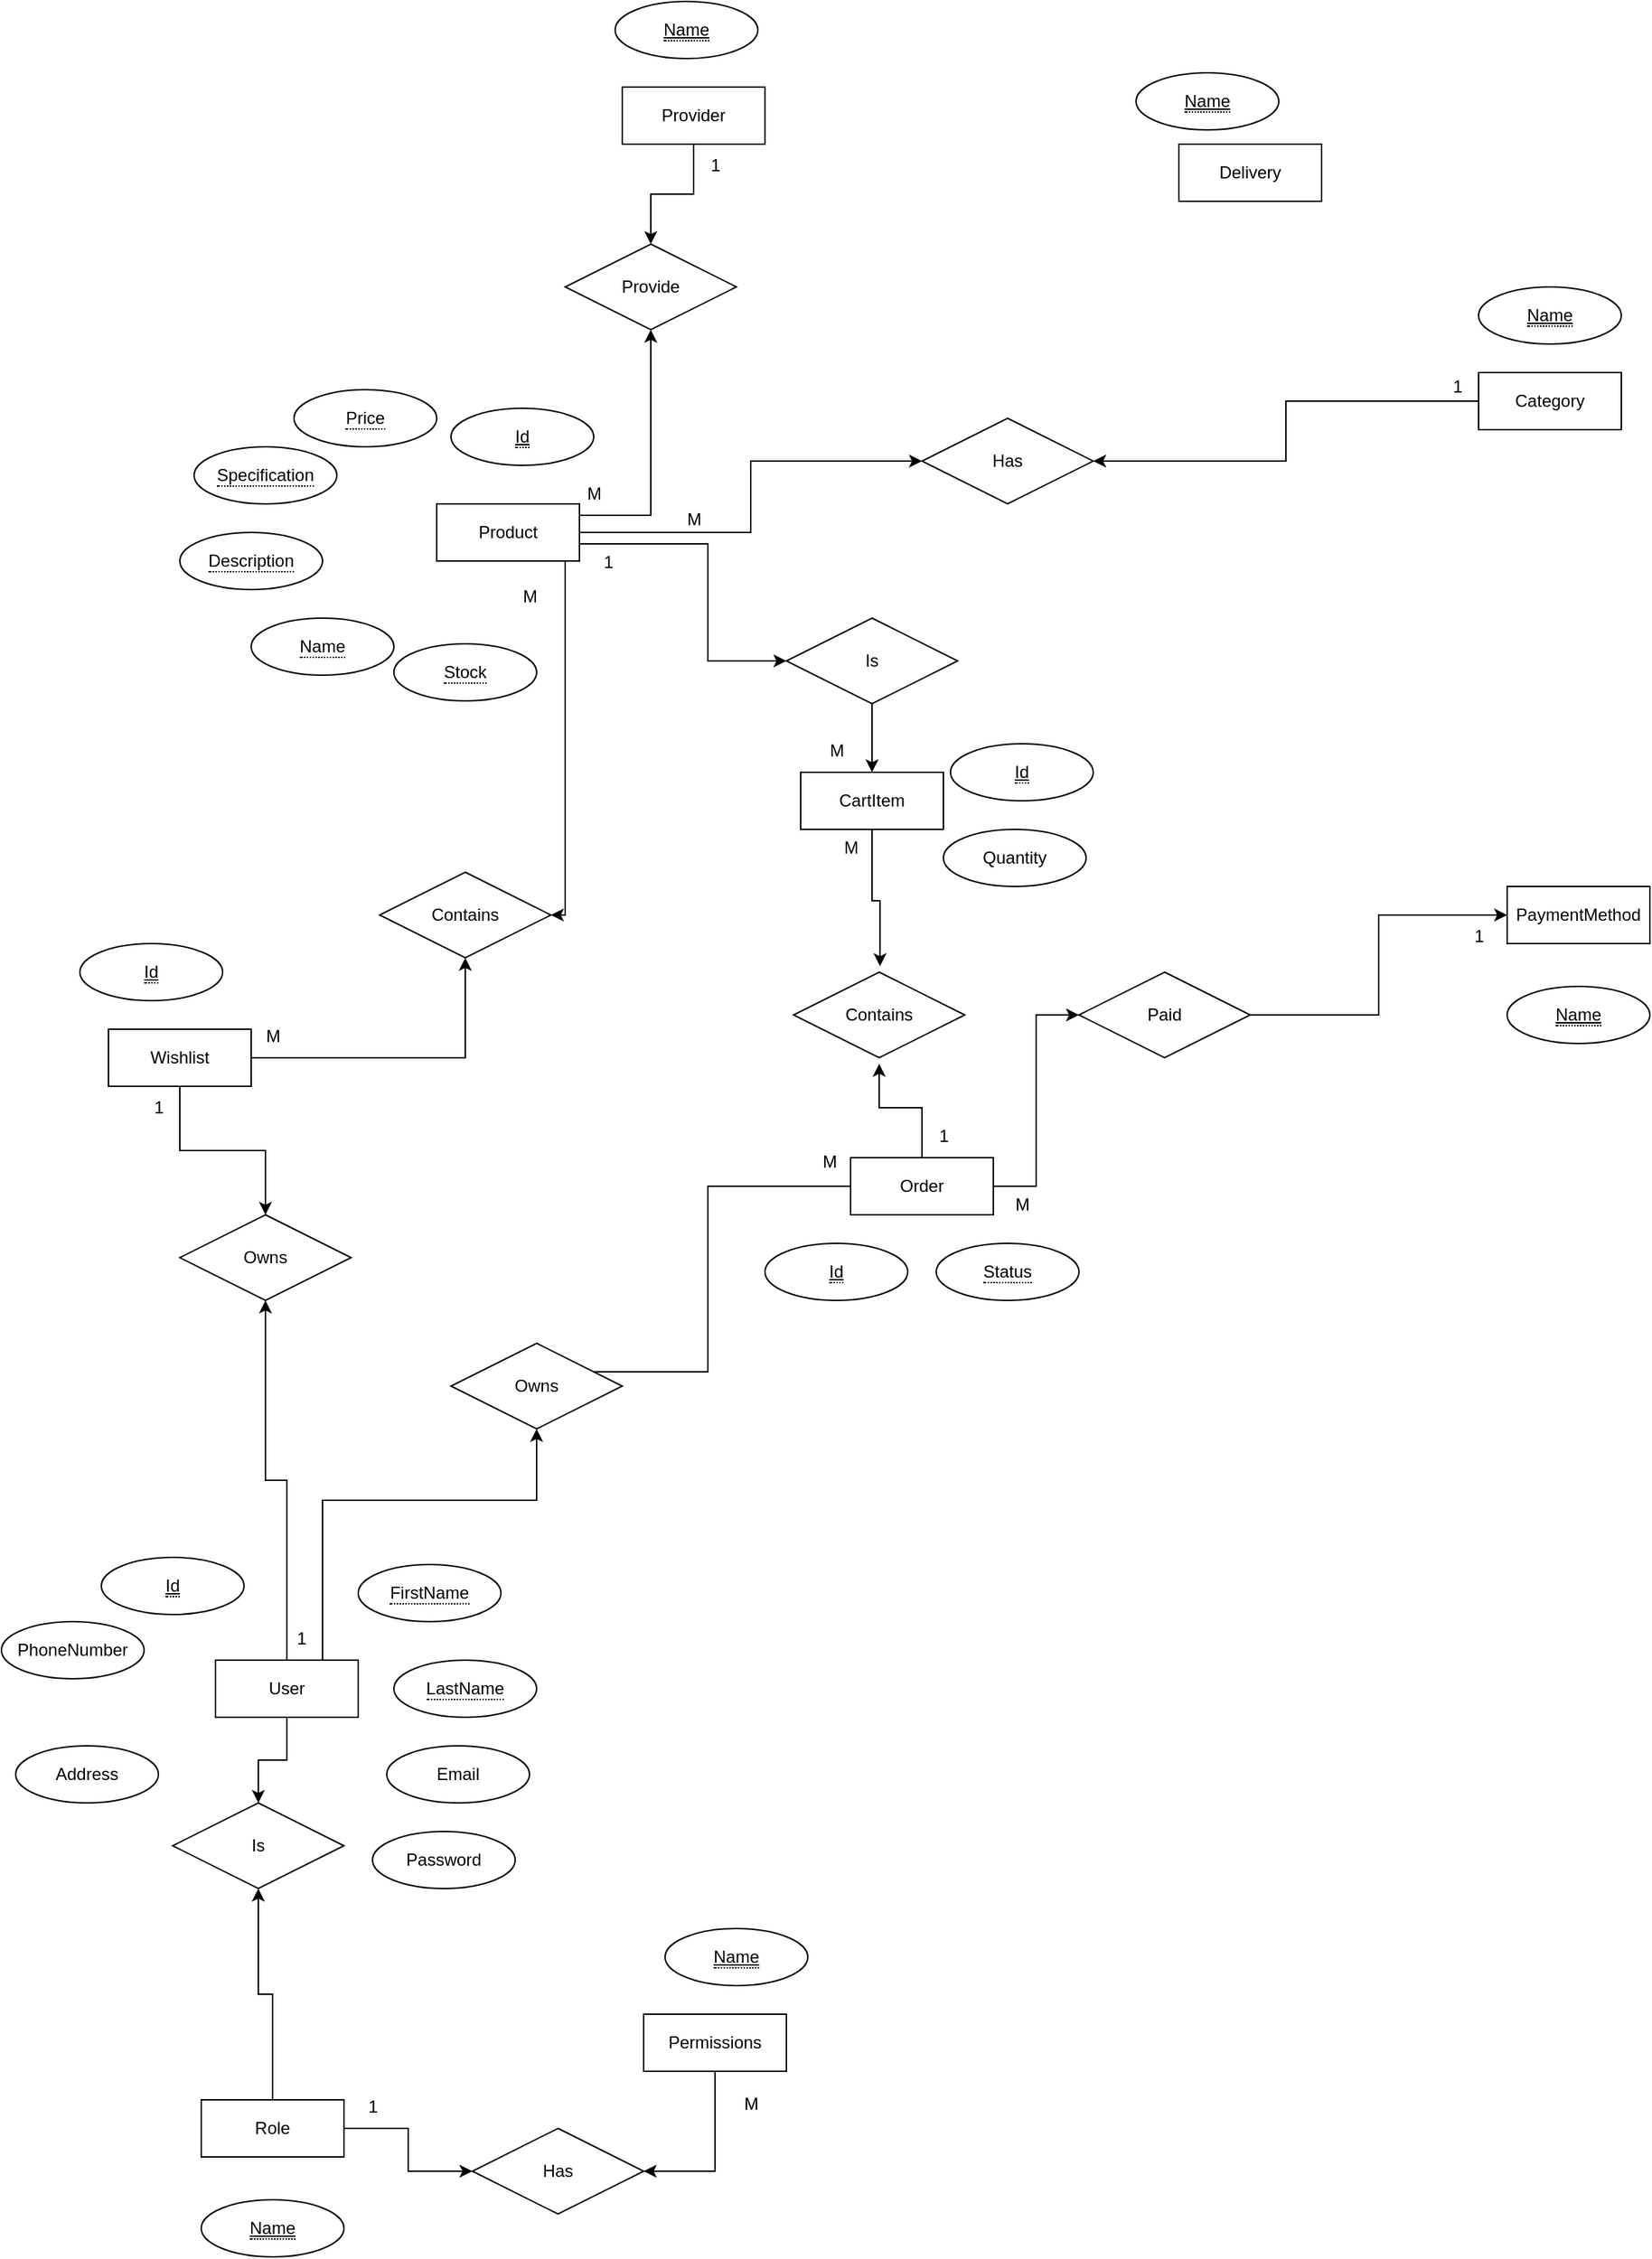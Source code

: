 <mxfile version="24.4.0" type="device">
  <diagram name="ER" id="dL-1l5X2IeQxFBW_eDm6">
    <mxGraphModel dx="2429" dy="1881" grid="1" gridSize="10" guides="1" tooltips="1" connect="1" arrows="1" fold="1" page="1" pageScale="1" pageWidth="850" pageHeight="1100" math="0" shadow="0">
      <root>
        <mxCell id="0" />
        <mxCell id="1" parent="0" />
        <mxCell id="ull9HzAyHIJgzkLYzQm1-15" style="edgeStyle=orthogonalEdgeStyle;rounded=0;orthogonalLoop=1;jettySize=auto;html=1;entryX=0;entryY=0.5;entryDx=0;entryDy=0;" parent="1" source="ull9HzAyHIJgzkLYzQm1-1" target="ull9HzAyHIJgzkLYzQm1-19" edge="1">
          <mxGeometry relative="1" as="geometry">
            <mxPoint x="400" y="220" as="targetPoint" />
          </mxGeometry>
        </mxCell>
        <mxCell id="ull9HzAyHIJgzkLYzQm1-32" style="edgeStyle=orthogonalEdgeStyle;rounded=0;orthogonalLoop=1;jettySize=auto;html=1;" parent="1" source="ull9HzAyHIJgzkLYzQm1-1" target="ull9HzAyHIJgzkLYzQm1-31" edge="1">
          <mxGeometry relative="1" as="geometry">
            <Array as="points">
              <mxPoint x="60" y="290" />
            </Array>
          </mxGeometry>
        </mxCell>
        <mxCell id="ull9HzAyHIJgzkLYzQm1-40" style="edgeStyle=orthogonalEdgeStyle;rounded=0;orthogonalLoop=1;jettySize=auto;html=1;" parent="1" source="ull9HzAyHIJgzkLYzQm1-1" target="ull9HzAyHIJgzkLYzQm1-39" edge="1">
          <mxGeometry relative="1" as="geometry">
            <Array as="points">
              <mxPoint x="-40" y="550" />
            </Array>
          </mxGeometry>
        </mxCell>
        <mxCell id="ull9HzAyHIJgzkLYzQm1-55" style="edgeStyle=orthogonalEdgeStyle;rounded=0;orthogonalLoop=1;jettySize=auto;html=1;entryX=0.5;entryY=1;entryDx=0;entryDy=0;" parent="1" source="ull9HzAyHIJgzkLYzQm1-1" target="ull9HzAyHIJgzkLYzQm1-51" edge="1">
          <mxGeometry relative="1" as="geometry">
            <Array as="points">
              <mxPoint x="20" y="270" />
            </Array>
          </mxGeometry>
        </mxCell>
        <mxCell id="ull9HzAyHIJgzkLYzQm1-1" value="Product" style="whiteSpace=wrap;html=1;align=center;" parent="1" vertex="1">
          <mxGeometry x="-130" y="262" width="100" height="40" as="geometry" />
        </mxCell>
        <mxCell id="ull9HzAyHIJgzkLYzQm1-2" value="PaymentMethod" style="whiteSpace=wrap;html=1;align=center;" parent="1" vertex="1">
          <mxGeometry x="620" y="530" width="100" height="40" as="geometry" />
        </mxCell>
        <mxCell id="ull9HzAyHIJgzkLYzQm1-3" value="&lt;span style=&quot;border-bottom: 1px dotted&quot;&gt;Name&lt;/span&gt;" style="ellipse;whiteSpace=wrap;html=1;align=center;" parent="1" vertex="1">
          <mxGeometry x="-260" y="342" width="100" height="40" as="geometry" />
        </mxCell>
        <mxCell id="ull9HzAyHIJgzkLYzQm1-4" value="&lt;span style=&quot;border-bottom: 1px dotted&quot;&gt;Description&lt;/span&gt;" style="ellipse;whiteSpace=wrap;html=1;align=center;" parent="1" vertex="1">
          <mxGeometry x="-310" y="282" width="100" height="40" as="geometry" />
        </mxCell>
        <mxCell id="ull9HzAyHIJgzkLYzQm1-5" value="&lt;span style=&quot;border-bottom: 1px dotted&quot;&gt;Specification&lt;/span&gt;" style="ellipse;whiteSpace=wrap;html=1;align=center;" parent="1" vertex="1">
          <mxGeometry x="-300" y="222" width="100" height="40" as="geometry" />
        </mxCell>
        <mxCell id="ull9HzAyHIJgzkLYzQm1-6" value="&lt;span style=&quot;border-bottom: 1px dotted&quot;&gt;Price&lt;/span&gt;" style="ellipse;whiteSpace=wrap;html=1;align=center;" parent="1" vertex="1">
          <mxGeometry x="-230" y="182" width="100" height="40" as="geometry" />
        </mxCell>
        <mxCell id="ull9HzAyHIJgzkLYzQm1-7" value="&lt;span style=&quot;border-bottom: 1px dotted&quot;&gt;Stock&lt;/span&gt;" style="ellipse;whiteSpace=wrap;html=1;align=center;" parent="1" vertex="1">
          <mxGeometry x="-160" y="360" width="100" height="40" as="geometry" />
        </mxCell>
        <mxCell id="ull9HzAyHIJgzkLYzQm1-14" style="edgeStyle=orthogonalEdgeStyle;rounded=0;orthogonalLoop=1;jettySize=auto;html=1;entryX=1;entryY=0.5;entryDx=0;entryDy=0;" parent="1" source="ull9HzAyHIJgzkLYzQm1-9" target="ull9HzAyHIJgzkLYzQm1-19" edge="1">
          <mxGeometry relative="1" as="geometry">
            <mxPoint x="520.0" y="220" as="targetPoint" />
          </mxGeometry>
        </mxCell>
        <mxCell id="ull9HzAyHIJgzkLYzQm1-9" value="Category" style="whiteSpace=wrap;html=1;align=center;" parent="1" vertex="1">
          <mxGeometry x="600" y="170" width="100" height="40" as="geometry" />
        </mxCell>
        <mxCell id="ull9HzAyHIJgzkLYzQm1-11" value="&lt;span style=&quot;border-bottom: 1px dotted&quot;&gt;&lt;u&gt;Name&lt;/u&gt;&lt;/span&gt;" style="ellipse;whiteSpace=wrap;html=1;align=center;" parent="1" vertex="1">
          <mxGeometry x="620" y="600" width="100" height="40" as="geometry" />
        </mxCell>
        <mxCell id="ull9HzAyHIJgzkLYzQm1-12" value="&lt;span style=&quot;border-bottom: 1px dotted&quot;&gt;&lt;u&gt;Name&lt;/u&gt;&lt;/span&gt;" style="ellipse;whiteSpace=wrap;html=1;align=center;" parent="1" vertex="1">
          <mxGeometry x="600" y="110" width="100" height="40" as="geometry" />
        </mxCell>
        <mxCell id="ull9HzAyHIJgzkLYzQm1-16" value="1" style="text;html=1;align=center;verticalAlign=middle;resizable=0;points=[];autosize=1;strokeColor=none;fillColor=none;" parent="1" vertex="1">
          <mxGeometry x="570" y="165" width="30" height="30" as="geometry" />
        </mxCell>
        <mxCell id="ull9HzAyHIJgzkLYzQm1-17" value="M" style="text;html=1;align=center;verticalAlign=middle;resizable=0;points=[];autosize=1;strokeColor=none;fillColor=none;" parent="1" vertex="1">
          <mxGeometry x="-35" y="240" width="30" height="30" as="geometry" />
        </mxCell>
        <mxCell id="ull9HzAyHIJgzkLYzQm1-19" value="Has" style="shape=rhombus;perimeter=rhombusPerimeter;whiteSpace=wrap;html=1;align=center;" parent="1" vertex="1">
          <mxGeometry x="210" y="202" width="120" height="60" as="geometry" />
        </mxCell>
        <mxCell id="ull9HzAyHIJgzkLYzQm1-27" style="edgeStyle=orthogonalEdgeStyle;rounded=0;orthogonalLoop=1;jettySize=auto;html=1;entryX=0;entryY=0.5;entryDx=0;entryDy=0;" parent="1" source="ull9HzAyHIJgzkLYzQm1-25" target="ull9HzAyHIJgzkLYzQm1-26" edge="1">
          <mxGeometry relative="1" as="geometry" />
        </mxCell>
        <mxCell id="ull9HzAyHIJgzkLYzQm1-77" style="edgeStyle=orthogonalEdgeStyle;rounded=0;orthogonalLoop=1;jettySize=auto;html=1;entryX=0.5;entryY=0;entryDx=0;entryDy=0;" parent="1" source="ull9HzAyHIJgzkLYzQm1-25" target="ull9HzAyHIJgzkLYzQm1-74" edge="1">
          <mxGeometry relative="1" as="geometry">
            <Array as="points">
              <mxPoint x="60" y="740" />
              <mxPoint x="60" y="870" />
              <mxPoint x="-60" y="870" />
            </Array>
          </mxGeometry>
        </mxCell>
        <mxCell id="ull9HzAyHIJgzkLYzQm1-25" value="Order" style="whiteSpace=wrap;html=1;align=center;" parent="1" vertex="1">
          <mxGeometry x="160" y="720" width="100" height="40" as="geometry" />
        </mxCell>
        <mxCell id="ull9HzAyHIJgzkLYzQm1-28" style="edgeStyle=orthogonalEdgeStyle;rounded=0;orthogonalLoop=1;jettySize=auto;html=1;entryX=0;entryY=0.5;entryDx=0;entryDy=0;" parent="1" source="ull9HzAyHIJgzkLYzQm1-26" target="ull9HzAyHIJgzkLYzQm1-2" edge="1">
          <mxGeometry relative="1" as="geometry" />
        </mxCell>
        <mxCell id="ull9HzAyHIJgzkLYzQm1-26" value="Paid" style="shape=rhombus;perimeter=rhombusPerimeter;whiteSpace=wrap;html=1;align=center;" parent="1" vertex="1">
          <mxGeometry x="320" y="590" width="120" height="60" as="geometry" />
        </mxCell>
        <mxCell id="ull9HzAyHIJgzkLYzQm1-29" value="M" style="text;html=1;align=center;verticalAlign=middle;resizable=0;points=[];autosize=1;strokeColor=none;fillColor=none;" parent="1" vertex="1">
          <mxGeometry x="265" y="738" width="30" height="30" as="geometry" />
        </mxCell>
        <mxCell id="ull9HzAyHIJgzkLYzQm1-30" value="1" style="text;html=1;align=center;verticalAlign=middle;resizable=0;points=[];autosize=1;strokeColor=none;fillColor=none;" parent="1" vertex="1">
          <mxGeometry x="585" y="550" width="30" height="30" as="geometry" />
        </mxCell>
        <mxCell id="axK4vdtNVK-wGNHNiOYw-3" style="edgeStyle=orthogonalEdgeStyle;rounded=0;orthogonalLoop=1;jettySize=auto;html=1;" edge="1" parent="1" source="ull9HzAyHIJgzkLYzQm1-31" target="axK4vdtNVK-wGNHNiOYw-1">
          <mxGeometry relative="1" as="geometry" />
        </mxCell>
        <mxCell id="ull9HzAyHIJgzkLYzQm1-31" value="Is" style="shape=rhombus;perimeter=rhombusPerimeter;whiteSpace=wrap;html=1;align=center;" parent="1" vertex="1">
          <mxGeometry x="115" y="342" width="120" height="60" as="geometry" />
        </mxCell>
        <mxCell id="ull9HzAyHIJgzkLYzQm1-34" value="M" style="text;html=1;align=center;verticalAlign=middle;resizable=0;points=[];autosize=1;strokeColor=none;fillColor=none;" parent="1" vertex="1">
          <mxGeometry x="130" y="708" width="30" height="30" as="geometry" />
        </mxCell>
        <mxCell id="ull9HzAyHIJgzkLYzQm1-41" style="edgeStyle=orthogonalEdgeStyle;rounded=0;orthogonalLoop=1;jettySize=auto;html=1;" parent="1" source="ull9HzAyHIJgzkLYzQm1-37" target="ull9HzAyHIJgzkLYzQm1-39" edge="1">
          <mxGeometry relative="1" as="geometry" />
        </mxCell>
        <mxCell id="ull9HzAyHIJgzkLYzQm1-76" value="" style="edgeStyle=orthogonalEdgeStyle;rounded=0;orthogonalLoop=1;jettySize=auto;html=1;" parent="1" source="ull9HzAyHIJgzkLYzQm1-37" target="ull9HzAyHIJgzkLYzQm1-73" edge="1">
          <mxGeometry relative="1" as="geometry" />
        </mxCell>
        <mxCell id="ull9HzAyHIJgzkLYzQm1-37" value="Wishlist" style="whiteSpace=wrap;html=1;align=center;" parent="1" vertex="1">
          <mxGeometry x="-360" y="630" width="100" height="40" as="geometry" />
        </mxCell>
        <mxCell id="ull9HzAyHIJgzkLYzQm1-39" value="Contains" style="shape=rhombus;perimeter=rhombusPerimeter;whiteSpace=wrap;html=1;align=center;" parent="1" vertex="1">
          <mxGeometry x="-170" y="520" width="120" height="60" as="geometry" />
        </mxCell>
        <mxCell id="ull9HzAyHIJgzkLYzQm1-42" value="M" style="text;html=1;align=center;verticalAlign=middle;resizable=0;points=[];autosize=1;strokeColor=none;fillColor=none;" parent="1" vertex="1">
          <mxGeometry x="-260" y="620" width="30" height="30" as="geometry" />
        </mxCell>
        <mxCell id="ull9HzAyHIJgzkLYzQm1-44" value="&lt;span style=&quot;border-bottom: 1px dotted&quot;&gt;&lt;u&gt;Id&lt;/u&gt;&lt;/span&gt;" style="ellipse;whiteSpace=wrap;html=1;align=center;" parent="1" vertex="1">
          <mxGeometry x="100" y="780" width="100" height="40" as="geometry" />
        </mxCell>
        <mxCell id="ull9HzAyHIJgzkLYzQm1-45" value="&lt;span style=&quot;border-bottom: 1px dotted&quot;&gt;Status&lt;/span&gt;" style="ellipse;whiteSpace=wrap;html=1;align=center;" parent="1" vertex="1">
          <mxGeometry x="220" y="780" width="100" height="40" as="geometry" />
        </mxCell>
        <mxCell id="ull9HzAyHIJgzkLYzQm1-46" value="&lt;span style=&quot;border-bottom: 1px dotted&quot;&gt;&lt;u&gt;Id&lt;/u&gt;&lt;/span&gt;" style="ellipse;whiteSpace=wrap;html=1;align=center;" parent="1" vertex="1">
          <mxGeometry x="-120" y="195" width="100" height="40" as="geometry" />
        </mxCell>
        <mxCell id="ull9HzAyHIJgzkLYzQm1-47" value="&lt;span style=&quot;border-bottom: 1px dotted&quot;&gt;&lt;u&gt;Id&lt;/u&gt;&lt;/span&gt;" style="ellipse;whiteSpace=wrap;html=1;align=center;" parent="1" vertex="1">
          <mxGeometry x="-380" y="570" width="100" height="40" as="geometry" />
        </mxCell>
        <mxCell id="ull9HzAyHIJgzkLYzQm1-53" value="" style="edgeStyle=orthogonalEdgeStyle;rounded=0;orthogonalLoop=1;jettySize=auto;html=1;" parent="1" source="ull9HzAyHIJgzkLYzQm1-49" target="ull9HzAyHIJgzkLYzQm1-51" edge="1">
          <mxGeometry relative="1" as="geometry" />
        </mxCell>
        <mxCell id="ull9HzAyHIJgzkLYzQm1-49" value="Provider" style="whiteSpace=wrap;html=1;align=center;" parent="1" vertex="1">
          <mxGeometry y="-30" width="100" height="40" as="geometry" />
        </mxCell>
        <mxCell id="ull9HzAyHIJgzkLYzQm1-50" value="&lt;span style=&quot;border-bottom: 1px dotted&quot;&gt;&lt;u&gt;Name&lt;/u&gt;&lt;/span&gt;" style="ellipse;whiteSpace=wrap;html=1;align=center;" parent="1" vertex="1">
          <mxGeometry x="-5" y="-90" width="100" height="40" as="geometry" />
        </mxCell>
        <mxCell id="ull9HzAyHIJgzkLYzQm1-51" value="Provide" style="shape=rhombus;perimeter=rhombusPerimeter;whiteSpace=wrap;html=1;align=center;" parent="1" vertex="1">
          <mxGeometry x="-40" y="80" width="120" height="60" as="geometry" />
        </mxCell>
        <mxCell id="ull9HzAyHIJgzkLYzQm1-56" value="1" style="text;html=1;align=center;verticalAlign=middle;resizable=0;points=[];autosize=1;strokeColor=none;fillColor=none;" parent="1" vertex="1">
          <mxGeometry x="50" y="10" width="30" height="30" as="geometry" />
        </mxCell>
        <mxCell id="ull9HzAyHIJgzkLYzQm1-57" value="Delivery" style="whiteSpace=wrap;html=1;align=center;" parent="1" vertex="1">
          <mxGeometry x="390" y="10" width="100" height="40" as="geometry" />
        </mxCell>
        <mxCell id="ull9HzAyHIJgzkLYzQm1-58" value="&lt;span style=&quot;border-bottom: 1px dotted&quot;&gt;&lt;u&gt;Name&lt;/u&gt;&lt;/span&gt;" style="ellipse;whiteSpace=wrap;html=1;align=center;" parent="1" vertex="1">
          <mxGeometry x="360" y="-40" width="100" height="40" as="geometry" />
        </mxCell>
        <mxCell id="ull9HzAyHIJgzkLYzQm1-70" value="" style="edgeStyle=orthogonalEdgeStyle;rounded=0;orthogonalLoop=1;jettySize=auto;html=1;" parent="1" source="ull9HzAyHIJgzkLYzQm1-59" target="ull9HzAyHIJgzkLYzQm1-69" edge="1">
          <mxGeometry relative="1" as="geometry" />
        </mxCell>
        <mxCell id="ull9HzAyHIJgzkLYzQm1-75" style="edgeStyle=orthogonalEdgeStyle;rounded=0;orthogonalLoop=1;jettySize=auto;html=1;entryX=0.5;entryY=1;entryDx=0;entryDy=0;" parent="1" source="ull9HzAyHIJgzkLYzQm1-59" target="ull9HzAyHIJgzkLYzQm1-73" edge="1">
          <mxGeometry relative="1" as="geometry" />
        </mxCell>
        <mxCell id="ull9HzAyHIJgzkLYzQm1-78" style="edgeStyle=orthogonalEdgeStyle;rounded=0;orthogonalLoop=1;jettySize=auto;html=1;entryX=0.5;entryY=1;entryDx=0;entryDy=0;" parent="1" source="ull9HzAyHIJgzkLYzQm1-59" target="ull9HzAyHIJgzkLYzQm1-74" edge="1">
          <mxGeometry relative="1" as="geometry">
            <Array as="points">
              <mxPoint x="-210" y="960" />
              <mxPoint x="-60" y="960" />
            </Array>
          </mxGeometry>
        </mxCell>
        <mxCell id="ull9HzAyHIJgzkLYzQm1-59" value="User" style="whiteSpace=wrap;html=1;align=center;" parent="1" vertex="1">
          <mxGeometry x="-285" y="1072" width="100" height="40" as="geometry" />
        </mxCell>
        <mxCell id="ull9HzAyHIJgzkLYzQm1-71" value="" style="edgeStyle=orthogonalEdgeStyle;rounded=0;orthogonalLoop=1;jettySize=auto;html=1;" parent="1" source="ull9HzAyHIJgzkLYzQm1-60" target="ull9HzAyHIJgzkLYzQm1-69" edge="1">
          <mxGeometry relative="1" as="geometry" />
        </mxCell>
        <mxCell id="ull9HzAyHIJgzkLYzQm1-92" style="edgeStyle=orthogonalEdgeStyle;rounded=0;orthogonalLoop=1;jettySize=auto;html=1;entryX=0;entryY=0.5;entryDx=0;entryDy=0;" parent="1" source="ull9HzAyHIJgzkLYzQm1-60" target="ull9HzAyHIJgzkLYzQm1-90" edge="1">
          <mxGeometry relative="1" as="geometry" />
        </mxCell>
        <mxCell id="ull9HzAyHIJgzkLYzQm1-60" value="Role" style="whiteSpace=wrap;html=1;align=center;" parent="1" vertex="1">
          <mxGeometry x="-295" y="1380" width="100" height="40" as="geometry" />
        </mxCell>
        <mxCell id="ull9HzAyHIJgzkLYzQm1-61" value="&lt;span style=&quot;border-bottom: 1px dotted&quot;&gt;&lt;u&gt;Id&lt;/u&gt;&lt;/span&gt;" style="ellipse;whiteSpace=wrap;html=1;align=center;" parent="1" vertex="1">
          <mxGeometry x="-365" y="1000" width="100" height="40" as="geometry" />
        </mxCell>
        <mxCell id="ull9HzAyHIJgzkLYzQm1-62" value="&lt;span style=&quot;border-bottom: 1px dotted&quot;&gt;FirstName&lt;/span&gt;" style="ellipse;whiteSpace=wrap;html=1;align=center;" parent="1" vertex="1">
          <mxGeometry x="-185" y="1005" width="100" height="40" as="geometry" />
        </mxCell>
        <mxCell id="ull9HzAyHIJgzkLYzQm1-63" value="&lt;span style=&quot;border-bottom: 1px dotted&quot;&gt;LastName&lt;/span&gt;" style="ellipse;whiteSpace=wrap;html=1;align=center;" parent="1" vertex="1">
          <mxGeometry x="-160" y="1072" width="100" height="40" as="geometry" />
        </mxCell>
        <mxCell id="ull9HzAyHIJgzkLYzQm1-64" value="Email" style="ellipse;whiteSpace=wrap;html=1;align=center;" parent="1" vertex="1">
          <mxGeometry x="-165" y="1132" width="100" height="40" as="geometry" />
        </mxCell>
        <mxCell id="ull9HzAyHIJgzkLYzQm1-65" value="Password" style="ellipse;whiteSpace=wrap;html=1;align=center;" parent="1" vertex="1">
          <mxGeometry x="-175" y="1192" width="100" height="40" as="geometry" />
        </mxCell>
        <mxCell id="ull9HzAyHIJgzkLYzQm1-66" value="PhoneNumber" style="ellipse;whiteSpace=wrap;html=1;align=center;" parent="1" vertex="1">
          <mxGeometry x="-435" y="1045" width="100" height="40" as="geometry" />
        </mxCell>
        <mxCell id="ull9HzAyHIJgzkLYzQm1-67" value="Address" style="ellipse;whiteSpace=wrap;html=1;align=center;" parent="1" vertex="1">
          <mxGeometry x="-425" y="1132" width="100" height="40" as="geometry" />
        </mxCell>
        <mxCell id="ull9HzAyHIJgzkLYzQm1-68" value="&lt;span style=&quot;border-bottom: 1px dotted&quot;&gt;&lt;u&gt;Name&lt;/u&gt;&lt;/span&gt;" style="ellipse;whiteSpace=wrap;html=1;align=center;" parent="1" vertex="1">
          <mxGeometry x="-295" y="1450" width="100" height="40" as="geometry" />
        </mxCell>
        <mxCell id="ull9HzAyHIJgzkLYzQm1-69" value="Is" style="shape=rhombus;perimeter=rhombusPerimeter;whiteSpace=wrap;html=1;align=center;" parent="1" vertex="1">
          <mxGeometry x="-315" y="1172" width="120" height="60" as="geometry" />
        </mxCell>
        <mxCell id="ull9HzAyHIJgzkLYzQm1-91" style="edgeStyle=orthogonalEdgeStyle;rounded=0;orthogonalLoop=1;jettySize=auto;html=1;entryX=1;entryY=0.5;entryDx=0;entryDy=0;" parent="1" source="ull9HzAyHIJgzkLYzQm1-72" target="ull9HzAyHIJgzkLYzQm1-90" edge="1">
          <mxGeometry relative="1" as="geometry" />
        </mxCell>
        <mxCell id="ull9HzAyHIJgzkLYzQm1-72" value="Permissions" style="whiteSpace=wrap;html=1;align=center;" parent="1" vertex="1">
          <mxGeometry x="15" y="1320" width="100" height="40" as="geometry" />
        </mxCell>
        <mxCell id="ull9HzAyHIJgzkLYzQm1-73" value="Owns" style="shape=rhombus;perimeter=rhombusPerimeter;whiteSpace=wrap;html=1;align=center;" parent="1" vertex="1">
          <mxGeometry x="-310" y="760" width="120" height="60" as="geometry" />
        </mxCell>
        <mxCell id="ull9HzAyHIJgzkLYzQm1-74" value="Owns" style="shape=rhombus;perimeter=rhombusPerimeter;whiteSpace=wrap;html=1;align=center;" parent="1" vertex="1">
          <mxGeometry x="-120" y="850" width="120" height="60" as="geometry" />
        </mxCell>
        <mxCell id="ull9HzAyHIJgzkLYzQm1-80" value="1" style="text;html=1;align=center;verticalAlign=middle;resizable=0;points=[];autosize=1;strokeColor=none;fillColor=none;" parent="1" vertex="1">
          <mxGeometry x="-240" y="1042" width="30" height="30" as="geometry" />
        </mxCell>
        <mxCell id="ull9HzAyHIJgzkLYzQm1-81" value="1" style="text;html=1;align=center;verticalAlign=middle;resizable=0;points=[];autosize=1;strokeColor=none;fillColor=none;" parent="1" vertex="1">
          <mxGeometry x="-340" y="670" width="30" height="30" as="geometry" />
        </mxCell>
        <mxCell id="ull9HzAyHIJgzkLYzQm1-82" value="M" style="text;html=1;align=center;verticalAlign=middle;resizable=0;points=[];autosize=1;strokeColor=none;fillColor=none;" parent="1" vertex="1">
          <mxGeometry x="-80" y="312" width="30" height="30" as="geometry" />
        </mxCell>
        <mxCell id="ull9HzAyHIJgzkLYzQm1-86" value="1" style="text;html=1;align=center;verticalAlign=middle;resizable=0;points=[];autosize=1;strokeColor=none;fillColor=none;" parent="1" vertex="1">
          <mxGeometry x="-25" y="288" width="30" height="30" as="geometry" />
        </mxCell>
        <mxCell id="ull9HzAyHIJgzkLYzQm1-87" value="M" style="text;html=1;align=center;verticalAlign=middle;resizable=0;points=[];autosize=1;strokeColor=none;fillColor=none;" parent="1" vertex="1">
          <mxGeometry x="35" y="258" width="30" height="30" as="geometry" />
        </mxCell>
        <mxCell id="ull9HzAyHIJgzkLYzQm1-89" value="&lt;span style=&quot;border-bottom: 1px dotted&quot;&gt;&lt;u&gt;Name&lt;/u&gt;&lt;/span&gt;" style="ellipse;whiteSpace=wrap;html=1;align=center;" parent="1" vertex="1">
          <mxGeometry x="30" y="1260" width="100" height="40" as="geometry" />
        </mxCell>
        <mxCell id="ull9HzAyHIJgzkLYzQm1-90" value="Has" style="shape=rhombus;perimeter=rhombusPerimeter;whiteSpace=wrap;html=1;align=center;" parent="1" vertex="1">
          <mxGeometry x="-105" y="1400" width="120" height="60" as="geometry" />
        </mxCell>
        <mxCell id="ull9HzAyHIJgzkLYzQm1-93" value="1" style="text;html=1;align=center;verticalAlign=middle;resizable=0;points=[];autosize=1;strokeColor=none;fillColor=none;" parent="1" vertex="1">
          <mxGeometry x="-190" y="1370" width="30" height="30" as="geometry" />
        </mxCell>
        <mxCell id="ull9HzAyHIJgzkLYzQm1-94" value="M" style="text;html=1;align=center;verticalAlign=middle;resizable=0;points=[];autosize=1;strokeColor=none;fillColor=none;" parent="1" vertex="1">
          <mxGeometry x="75" y="1368" width="30" height="30" as="geometry" />
        </mxCell>
        <mxCell id="axK4vdtNVK-wGNHNiOYw-1" value="CartItem" style="whiteSpace=wrap;html=1;align=center;" vertex="1" parent="1">
          <mxGeometry x="125" y="450" width="100" height="40" as="geometry" />
        </mxCell>
        <mxCell id="axK4vdtNVK-wGNHNiOYw-4" value="Contains" style="shape=rhombus;perimeter=rhombusPerimeter;whiteSpace=wrap;html=1;align=center;" vertex="1" parent="1">
          <mxGeometry x="120" y="590" width="120" height="60" as="geometry" />
        </mxCell>
        <mxCell id="axK4vdtNVK-wGNHNiOYw-5" style="edgeStyle=orthogonalEdgeStyle;rounded=0;orthogonalLoop=1;jettySize=auto;html=1;entryX=0.5;entryY=1.07;entryDx=0;entryDy=0;entryPerimeter=0;" edge="1" parent="1" source="ull9HzAyHIJgzkLYzQm1-25" target="axK4vdtNVK-wGNHNiOYw-4">
          <mxGeometry relative="1" as="geometry" />
        </mxCell>
        <mxCell id="axK4vdtNVK-wGNHNiOYw-7" style="edgeStyle=orthogonalEdgeStyle;rounded=0;orthogonalLoop=1;jettySize=auto;html=1;entryX=0.505;entryY=-0.069;entryDx=0;entryDy=0;entryPerimeter=0;" edge="1" parent="1" source="axK4vdtNVK-wGNHNiOYw-1" target="axK4vdtNVK-wGNHNiOYw-4">
          <mxGeometry relative="1" as="geometry" />
        </mxCell>
        <mxCell id="axK4vdtNVK-wGNHNiOYw-8" value="&lt;span style=&quot;border-bottom: 1px dotted&quot;&gt;&lt;u&gt;Id&lt;/u&gt;&lt;/span&gt;" style="ellipse;whiteSpace=wrap;html=1;align=center;" vertex="1" parent="1">
          <mxGeometry x="230" y="430" width="100" height="40" as="geometry" />
        </mxCell>
        <mxCell id="axK4vdtNVK-wGNHNiOYw-9" value="Quantity" style="ellipse;whiteSpace=wrap;html=1;align=center;" vertex="1" parent="1">
          <mxGeometry x="225" y="490" width="100" height="40" as="geometry" />
        </mxCell>
        <mxCell id="axK4vdtNVK-wGNHNiOYw-10" value="M" style="text;html=1;align=center;verticalAlign=middle;resizable=0;points=[];autosize=1;strokeColor=none;fillColor=none;" vertex="1" parent="1">
          <mxGeometry x="135" y="420" width="30" height="30" as="geometry" />
        </mxCell>
        <mxCell id="axK4vdtNVK-wGNHNiOYw-11" value="M" style="text;html=1;align=center;verticalAlign=middle;resizable=0;points=[];autosize=1;strokeColor=none;fillColor=none;" vertex="1" parent="1">
          <mxGeometry x="145" y="488" width="30" height="30" as="geometry" />
        </mxCell>
        <mxCell id="axK4vdtNVK-wGNHNiOYw-13" value="1" style="text;html=1;align=center;verticalAlign=middle;resizable=0;points=[];autosize=1;strokeColor=none;fillColor=none;" vertex="1" parent="1">
          <mxGeometry x="210" y="690" width="30" height="30" as="geometry" />
        </mxCell>
      </root>
    </mxGraphModel>
  </diagram>
</mxfile>
